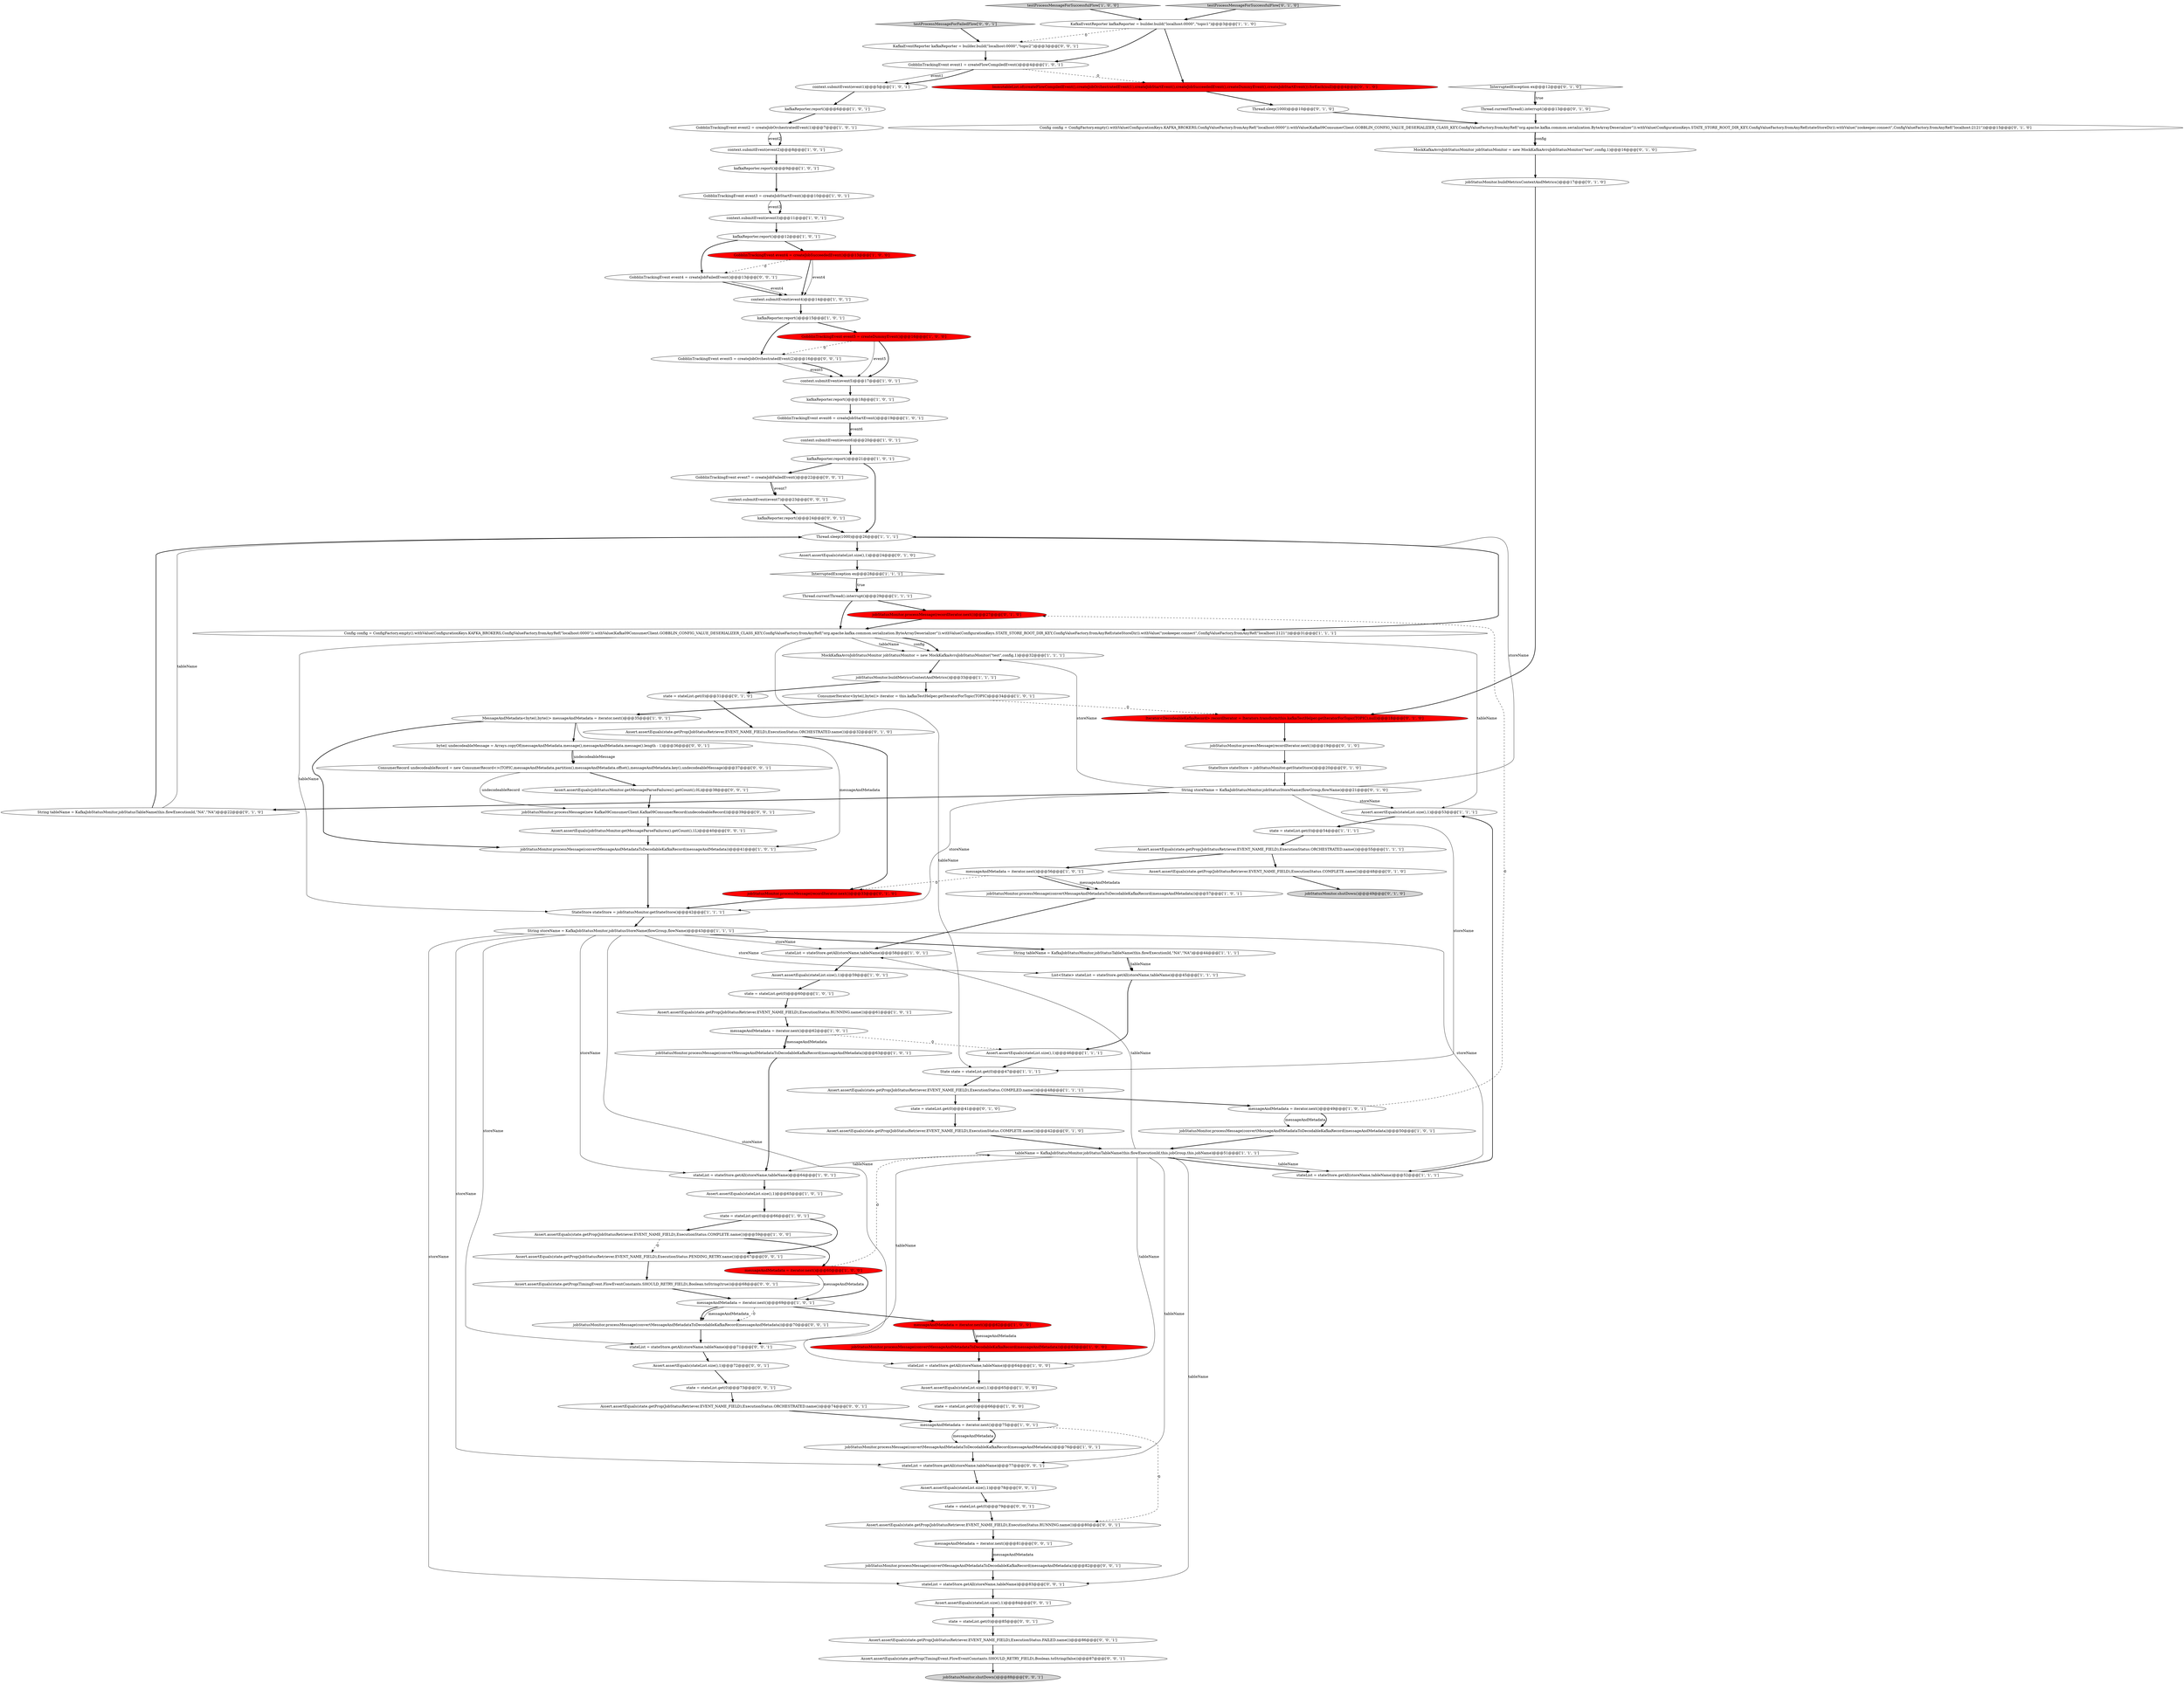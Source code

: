 digraph {
41 [style = filled, label = "GobblinTrackingEvent event3 = createJobStartEvent()@@@10@@@['1', '0', '1']", fillcolor = white, shape = ellipse image = "AAA0AAABBB1BBB"];
23 [style = filled, label = "stateList = stateStore.getAll(storeName,tableName)@@@58@@@['1', '0', '1']", fillcolor = white, shape = ellipse image = "AAA0AAABBB1BBB"];
80 [style = filled, label = "StateStore stateStore = jobStatusMonitor.getStateStore()@@@20@@@['0', '1', '0']", fillcolor = white, shape = ellipse image = "AAA0AAABBB2BBB"];
95 [style = filled, label = "Assert.assertEquals(state.getProp(TimingEvent.FlowEventConstants.SHOULD_RETRY_FIELD),Boolean.toString(true))@@@68@@@['0', '0', '1']", fillcolor = white, shape = ellipse image = "AAA0AAABBB3BBB"];
109 [style = filled, label = "kafkaReporter.report()@@@24@@@['0', '0', '1']", fillcolor = white, shape = ellipse image = "AAA0AAABBB3BBB"];
71 [style = filled, label = "Assert.assertEquals(stateList.size(),1)@@@24@@@['0', '1', '0']", fillcolor = white, shape = ellipse image = "AAA0AAABBB2BBB"];
100 [style = filled, label = "Assert.assertEquals(state.getProp(JobStatusRetriever.EVENT_NAME_FIELD),ExecutionStatus.ORCHESTRATED.name())@@@74@@@['0', '0', '1']", fillcolor = white, shape = ellipse image = "AAA0AAABBB3BBB"];
1 [style = filled, label = "Assert.assertEquals(state.getProp(JobStatusRetriever.EVENT_NAME_FIELD),ExecutionStatus.COMPLETE.name())@@@59@@@['1', '0', '0']", fillcolor = white, shape = ellipse image = "AAA0AAABBB1BBB"];
27 [style = filled, label = "messageAndMetadata = iterator.next()@@@69@@@['1', '0', '1']", fillcolor = white, shape = ellipse image = "AAA0AAABBB1BBB"];
16 [style = filled, label = "jobStatusMonitor.processMessage(convertMessageAndMetadataToDecodableKafkaRecord(messageAndMetadata))@@@41@@@['1', '0', '1']", fillcolor = white, shape = ellipse image = "AAA0AAABBB1BBB"];
55 [style = filled, label = "messageAndMetadata = iterator.next()@@@75@@@['1', '0', '1']", fillcolor = white, shape = ellipse image = "AAA0AAABBB1BBB"];
57 [style = filled, label = "Assert.assertEquals(stateList.size(),1)@@@53@@@['1', '1', '1']", fillcolor = white, shape = ellipse image = "AAA0AAABBB1BBB"];
97 [style = filled, label = "Assert.assertEquals(state.getProp(JobStatusRetriever.EVENT_NAME_FIELD),ExecutionStatus.PENDING_RETRY.name())@@@67@@@['0', '0', '1']", fillcolor = white, shape = ellipse image = "AAA0AAABBB3BBB"];
68 [style = filled, label = "jobStatusMonitor.buildMetricsContextAndMetrics()@@@17@@@['0', '1', '0']", fillcolor = white, shape = ellipse image = "AAA0AAABBB2BBB"];
92 [style = filled, label = "KafkaEventReporter kafkaReporter = builder.build(\"localhost:0000\",\"topic2\")@@@3@@@['0', '0', '1']", fillcolor = white, shape = ellipse image = "AAA0AAABBB3BBB"];
32 [style = filled, label = "kafkaReporter.report()@@@9@@@['1', '0', '1']", fillcolor = white, shape = ellipse image = "AAA0AAABBB1BBB"];
37 [style = filled, label = "StateStore stateStore = jobStatusMonitor.getStateStore()@@@42@@@['1', '1', '1']", fillcolor = white, shape = ellipse image = "AAA0AAABBB1BBB"];
26 [style = filled, label = "String tableName = KafkaJobStatusMonitor.jobStatusTableName(this.flowExecutionId,\"NA\",\"NA\")@@@44@@@['1', '1', '1']", fillcolor = white, shape = ellipse image = "AAA0AAABBB1BBB"];
112 [style = filled, label = "state = stateList.get(0)@@@73@@@['0', '0', '1']", fillcolor = white, shape = ellipse image = "AAA0AAABBB3BBB"];
111 [style = filled, label = "GobblinTrackingEvent event7 = createJobFailedEvent()@@@22@@@['0', '0', '1']", fillcolor = white, shape = ellipse image = "AAA0AAABBB3BBB"];
79 [style = filled, label = "jobStatusMonitor.shutDown()@@@49@@@['0', '1', '0']", fillcolor = lightgray, shape = ellipse image = "AAA0AAABBB2BBB"];
67 [style = filled, label = "InterruptedException ex@@@12@@@['0', '1', '0']", fillcolor = white, shape = diamond image = "AAA0AAABBB2BBB"];
91 [style = filled, label = "stateList = stateStore.getAll(storeName,tableName)@@@77@@@['0', '0', '1']", fillcolor = white, shape = ellipse image = "AAA0AAABBB3BBB"];
44 [style = filled, label = "GobblinTrackingEvent event4 = createJobSucceededEvent()@@@13@@@['1', '0', '0']", fillcolor = red, shape = ellipse image = "AAA1AAABBB1BBB"];
66 [style = filled, label = "jobStatusMonitor.processMessage(recordIterator.next())@@@19@@@['0', '1', '0']", fillcolor = white, shape = ellipse image = "AAA0AAABBB2BBB"];
47 [style = filled, label = "Thread.sleep(1000)@@@26@@@['1', '1', '1']", fillcolor = white, shape = ellipse image = "AAA0AAABBB1BBB"];
89 [style = filled, label = "byte(( undecodeableMessage = Arrays.copyOf(messageAndMetadata.message(),messageAndMetadata.message().length - 1)@@@36@@@['0', '0', '1']", fillcolor = white, shape = ellipse image = "AAA0AAABBB3BBB"];
28 [style = filled, label = "Assert.assertEquals(state.getProp(JobStatusRetriever.EVENT_NAME_FIELD),ExecutionStatus.RUNNING.name())@@@61@@@['1', '0', '1']", fillcolor = white, shape = ellipse image = "AAA0AAABBB1BBB"];
85 [style = filled, label = "Config config = ConfigFactory.empty().withValue(ConfigurationKeys.KAFKA_BROKERS,ConfigValueFactory.fromAnyRef(\"localhost:0000\")).withValue(Kafka09ConsumerClient.GOBBLIN_CONFIG_VALUE_DESERIALIZER_CLASS_KEY,ConfigValueFactory.fromAnyRef(\"org.apache.kafka.common.serialization.ByteArrayDeserializer\")).withValue(ConfigurationKeys.STATE_STORE_ROOT_DIR_KEY,ConfigValueFactory.fromAnyRef(stateStoreDir)).withValue(\"zookeeper.connect\",ConfigValueFactory.fromAnyRef(\"localhost:2121\"))@@@15@@@['0', '1', '0']", fillcolor = white, shape = ellipse image = "AAA0AAABBB2BBB"];
17 [style = filled, label = "context.submitEvent(event6)@@@20@@@['1', '0', '1']", fillcolor = white, shape = ellipse image = "AAA0AAABBB1BBB"];
63 [style = filled, label = "context.submitEvent(event4)@@@14@@@['1', '0', '1']", fillcolor = white, shape = ellipse image = "AAA0AAABBB1BBB"];
38 [style = filled, label = "state = stateList.get(0)@@@54@@@['1', '1', '1']", fillcolor = white, shape = ellipse image = "AAA0AAABBB1BBB"];
7 [style = filled, label = "messageAndMetadata = iterator.next()@@@60@@@['1', '0', '0']", fillcolor = red, shape = ellipse image = "AAA1AAABBB1BBB"];
39 [style = filled, label = "context.submitEvent(event3)@@@11@@@['1', '0', '1']", fillcolor = white, shape = ellipse image = "AAA0AAABBB1BBB"];
11 [style = filled, label = "messageAndMetadata = iterator.next()@@@62@@@['1', '0', '0']", fillcolor = red, shape = ellipse image = "AAA1AAABBB1BBB"];
13 [style = filled, label = "KafkaEventReporter kafkaReporter = builder.build(\"localhost:0000\",\"topic1\")@@@3@@@['1', '1', '0']", fillcolor = white, shape = ellipse image = "AAA0AAABBB1BBB"];
29 [style = filled, label = "jobStatusMonitor.processMessage(convertMessageAndMetadataToDecodableKafkaRecord(messageAndMetadata))@@@63@@@['1', '0', '0']", fillcolor = red, shape = ellipse image = "AAA1AAABBB1BBB"];
113 [style = filled, label = "stateList = stateStore.getAll(storeName,tableName)@@@71@@@['0', '0', '1']", fillcolor = white, shape = ellipse image = "AAA0AAABBB3BBB"];
58 [style = filled, label = "kafkaReporter.report()@@@6@@@['1', '0', '1']", fillcolor = white, shape = ellipse image = "AAA0AAABBB1BBB"];
115 [style = filled, label = "Assert.assertEquals(jobStatusMonitor.getMessageParseFailures().getCount(),0L)@@@38@@@['0', '0', '1']", fillcolor = white, shape = ellipse image = "AAA0AAABBB3BBB"];
77 [style = filled, label = "jobStatusMonitor.processMessage(recordIterator.next())@@@27@@@['0', '1', '0']", fillcolor = red, shape = ellipse image = "AAA1AAABBB2BBB"];
33 [style = filled, label = "Config config = ConfigFactory.empty().withValue(ConfigurationKeys.KAFKA_BROKERS,ConfigValueFactory.fromAnyRef(\"localhost:0000\")).withValue(Kafka09ConsumerClient.GOBBLIN_CONFIG_VALUE_DESERIALIZER_CLASS_KEY,ConfigValueFactory.fromAnyRef(\"org.apache.kafka.common.serialization.ByteArrayDeserializer\")).withValue(ConfigurationKeys.STATE_STORE_ROOT_DIR_KEY,ConfigValueFactory.fromAnyRef(stateStoreDir)).withValue(\"zookeeper.connect\",ConfigValueFactory.fromAnyRef(\"localhost:2121\"))@@@31@@@['1', '1', '1']", fillcolor = white, shape = ellipse image = "AAA0AAABBB1BBB"];
116 [style = filled, label = "jobStatusMonitor.processMessage(convertMessageAndMetadataToDecodableKafkaRecord(messageAndMetadata))@@@70@@@['0', '0', '1']", fillcolor = white, shape = ellipse image = "AAA0AAABBB3BBB"];
22 [style = filled, label = "state = stateList.get(0)@@@60@@@['1', '0', '1']", fillcolor = white, shape = ellipse image = "AAA0AAABBB1BBB"];
74 [style = filled, label = "String tableName = KafkaJobStatusMonitor.jobStatusTableName(this.flowExecutionId,\"NA\",\"NA\")@@@22@@@['0', '1', '0']", fillcolor = white, shape = ellipse image = "AAA0AAABBB2BBB"];
78 [style = filled, label = "Thread.sleep(1000)@@@10@@@['0', '1', '0']", fillcolor = white, shape = ellipse image = "AAA0AAABBB2BBB"];
54 [style = filled, label = "MockKafkaAvroJobStatusMonitor jobStatusMonitor = new MockKafkaAvroJobStatusMonitor(\"test\",config,1)@@@32@@@['1', '1', '1']", fillcolor = white, shape = ellipse image = "AAA0AAABBB1BBB"];
69 [style = filled, label = "state = stateList.get(0)@@@41@@@['0', '1', '0']", fillcolor = white, shape = ellipse image = "AAA0AAABBB2BBB"];
94 [style = filled, label = "Assert.assertEquals(stateList.size(),1)@@@78@@@['0', '0', '1']", fillcolor = white, shape = ellipse image = "AAA0AAABBB3BBB"];
8 [style = filled, label = "GobblinTrackingEvent event6 = createJobStartEvent()@@@19@@@['1', '0', '1']", fillcolor = white, shape = ellipse image = "AAA0AAABBB1BBB"];
48 [style = filled, label = "Assert.assertEquals(stateList.size(),1)@@@46@@@['1', '1', '1']", fillcolor = white, shape = ellipse image = "AAA0AAABBB1BBB"];
50 [style = filled, label = "context.submitEvent(event1)@@@5@@@['1', '0', '1']", fillcolor = white, shape = ellipse image = "AAA0AAABBB1BBB"];
75 [style = filled, label = "jobStatusMonitor.processMessage(recordIterator.next())@@@33@@@['0', '1', '0']", fillcolor = red, shape = ellipse image = "AAA1AAABBB2BBB"];
84 [style = filled, label = "ImmutableList.of(createFlowCompiledEvent(),createJobOrchestratedEvent(1),createJobStartEvent(),createJobSucceededEvent(),createDummyEvent(),createJobStartEvent()).forEach(null)@@@4@@@['0', '1', '0']", fillcolor = red, shape = ellipse image = "AAA1AAABBB2BBB"];
52 [style = filled, label = "List<State> stateList = stateStore.getAll(storeName,tableName)@@@45@@@['1', '1', '1']", fillcolor = white, shape = ellipse image = "AAA0AAABBB1BBB"];
64 [style = filled, label = "Assert.assertEquals(state.getProp(JobStatusRetriever.EVENT_NAME_FIELD),ExecutionStatus.ORCHESTRATED.name())@@@32@@@['0', '1', '0']", fillcolor = white, shape = ellipse image = "AAA0AAABBB2BBB"];
25 [style = filled, label = "messageAndMetadata = iterator.next()@@@49@@@['1', '0', '1']", fillcolor = white, shape = ellipse image = "AAA0AAABBB1BBB"];
90 [style = filled, label = "state = stateList.get(0)@@@79@@@['0', '0', '1']", fillcolor = white, shape = ellipse image = "AAA0AAABBB3BBB"];
9 [style = filled, label = "context.submitEvent(event2)@@@8@@@['1', '0', '1']", fillcolor = white, shape = ellipse image = "AAA0AAABBB1BBB"];
72 [style = filled, label = "state = stateList.get(0)@@@31@@@['0', '1', '0']", fillcolor = white, shape = ellipse image = "AAA0AAABBB2BBB"];
53 [style = filled, label = "String storeName = KafkaJobStatusMonitor.jobStatusStoreName(flowGroup,flowName)@@@43@@@['1', '1', '1']", fillcolor = white, shape = ellipse image = "AAA0AAABBB1BBB"];
62 [style = filled, label = "context.submitEvent(event5)@@@17@@@['1', '0', '1']", fillcolor = white, shape = ellipse image = "AAA0AAABBB1BBB"];
102 [style = filled, label = "jobStatusMonitor.shutDown()@@@88@@@['0', '0', '1']", fillcolor = lightgray, shape = ellipse image = "AAA0AAABBB3BBB"];
3 [style = filled, label = "state = stateList.get(0)@@@66@@@['1', '0', '0']", fillcolor = white, shape = ellipse image = "AAA0AAABBB1BBB"];
43 [style = filled, label = "stateList = stateStore.getAll(storeName,tableName)@@@52@@@['1', '1', '1']", fillcolor = white, shape = ellipse image = "AAA0AAABBB1BBB"];
101 [style = filled, label = "Assert.assertEquals(state.getProp(JobStatusRetriever.EVENT_NAME_FIELD),ExecutionStatus.RUNNING.name())@@@80@@@['0', '0', '1']", fillcolor = white, shape = ellipse image = "AAA0AAABBB3BBB"];
42 [style = filled, label = "kafkaReporter.report()@@@18@@@['1', '0', '1']", fillcolor = white, shape = ellipse image = "AAA0AAABBB1BBB"];
82 [style = filled, label = "Iterator<DecodeableKafkaRecord> recordIterator = Iterators.transform(this.kafkaTestHelper.getIteratorForTopic(TOPIC),null)@@@18@@@['0', '1', '0']", fillcolor = red, shape = ellipse image = "AAA1AAABBB2BBB"];
93 [style = filled, label = "stateList = stateStore.getAll(storeName,tableName)@@@83@@@['0', '0', '1']", fillcolor = white, shape = ellipse image = "AAA0AAABBB3BBB"];
81 [style = filled, label = "MockKafkaAvroJobStatusMonitor jobStatusMonitor = new MockKafkaAvroJobStatusMonitor(\"test\",config,1)@@@16@@@['0', '1', '0']", fillcolor = white, shape = ellipse image = "AAA0AAABBB2BBB"];
110 [style = filled, label = "messageAndMetadata = iterator.next()@@@81@@@['0', '0', '1']", fillcolor = white, shape = ellipse image = "AAA0AAABBB3BBB"];
73 [style = filled, label = "Assert.assertEquals(state.getProp(JobStatusRetriever.EVENT_NAME_FIELD),ExecutionStatus.COMPLETE.name())@@@48@@@['0', '1', '0']", fillcolor = white, shape = ellipse image = "AAA0AAABBB2BBB"];
105 [style = filled, label = "jobStatusMonitor.processMessage(new Kafka09ConsumerClient.Kafka09ConsumerRecord(undecodeableRecord))@@@39@@@['0', '0', '1']", fillcolor = white, shape = ellipse image = "AAA0AAABBB3BBB"];
20 [style = filled, label = "testProcessMessageForSuccessfulFlow['1', '0', '0']", fillcolor = lightgray, shape = diamond image = "AAA0AAABBB1BBB"];
61 [style = filled, label = "GobblinTrackingEvent event1 = createFlowCompiledEvent()@@@4@@@['1', '0', '1']", fillcolor = white, shape = ellipse image = "AAA0AAABBB1BBB"];
65 [style = filled, label = "Thread.currentThread().interrupt()@@@13@@@['0', '1', '0']", fillcolor = white, shape = ellipse image = "AAA0AAABBB2BBB"];
56 [style = filled, label = "tableName = KafkaJobStatusMonitor.jobStatusTableName(this.flowExecutionId,this.jobGroup,this.jobName)@@@51@@@['1', '1', '1']", fillcolor = white, shape = ellipse image = "AAA0AAABBB1BBB"];
14 [style = filled, label = "state = stateList.get(0)@@@66@@@['1', '0', '1']", fillcolor = white, shape = ellipse image = "AAA0AAABBB1BBB"];
88 [style = filled, label = "GobblinTrackingEvent event4 = createJobFailedEvent()@@@13@@@['0', '0', '1']", fillcolor = white, shape = ellipse image = "AAA0AAABBB3BBB"];
2 [style = filled, label = "GobblinTrackingEvent event5 = createDummyEvent()@@@16@@@['1', '0', '0']", fillcolor = red, shape = ellipse image = "AAA1AAABBB1BBB"];
59 [style = filled, label = "kafkaReporter.report()@@@12@@@['1', '0', '1']", fillcolor = white, shape = ellipse image = "AAA0AAABBB1BBB"];
70 [style = filled, label = "Assert.assertEquals(state.getProp(JobStatusRetriever.EVENT_NAME_FIELD),ExecutionStatus.COMPLETE.name())@@@42@@@['0', '1', '0']", fillcolor = white, shape = ellipse image = "AAA0AAABBB2BBB"];
35 [style = filled, label = "ConsumerIterator<byte((,byte((> iterator = this.kafkaTestHelper.getIteratorForTopic(TOPIC)@@@34@@@['1', '0', '1']", fillcolor = white, shape = ellipse image = "AAA0AAABBB1BBB"];
60 [style = filled, label = "kafkaReporter.report()@@@15@@@['1', '0', '1']", fillcolor = white, shape = ellipse image = "AAA0AAABBB1BBB"];
6 [style = filled, label = "jobStatusMonitor.processMessage(convertMessageAndMetadataToDecodableKafkaRecord(messageAndMetadata))@@@76@@@['1', '0', '1']", fillcolor = white, shape = ellipse image = "AAA0AAABBB1BBB"];
4 [style = filled, label = "jobStatusMonitor.buildMetricsContextAndMetrics()@@@33@@@['1', '1', '1']", fillcolor = white, shape = ellipse image = "AAA0AAABBB1BBB"];
36 [style = filled, label = "jobStatusMonitor.processMessage(convertMessageAndMetadataToDecodableKafkaRecord(messageAndMetadata))@@@63@@@['1', '0', '1']", fillcolor = white, shape = ellipse image = "AAA0AAABBB1BBB"];
108 [style = filled, label = "GobblinTrackingEvent event5 = createJobOrchestratedEvent(2)@@@16@@@['0', '0', '1']", fillcolor = white, shape = ellipse image = "AAA0AAABBB3BBB"];
12 [style = filled, label = "jobStatusMonitor.processMessage(convertMessageAndMetadataToDecodableKafkaRecord(messageAndMetadata))@@@50@@@['1', '0', '1']", fillcolor = white, shape = ellipse image = "AAA0AAABBB1BBB"];
15 [style = filled, label = "messageAndMetadata = iterator.next()@@@62@@@['1', '0', '1']", fillcolor = white, shape = ellipse image = "AAA0AAABBB1BBB"];
87 [style = filled, label = "jobStatusMonitor.processMessage(convertMessageAndMetadataToDecodableKafkaRecord(messageAndMetadata))@@@82@@@['0', '0', '1']", fillcolor = white, shape = ellipse image = "AAA0AAABBB3BBB"];
5 [style = filled, label = "State state = stateList.get(0)@@@47@@@['1', '1', '1']", fillcolor = white, shape = ellipse image = "AAA0AAABBB1BBB"];
96 [style = filled, label = "Assert.assertEquals(state.getProp(JobStatusRetriever.EVENT_NAME_FIELD),ExecutionStatus.FAILED.name())@@@86@@@['0', '0', '1']", fillcolor = white, shape = ellipse image = "AAA0AAABBB3BBB"];
45 [style = filled, label = "GobblinTrackingEvent event2 = createJobOrchestratedEvent(1)@@@7@@@['1', '0', '1']", fillcolor = white, shape = ellipse image = "AAA0AAABBB1BBB"];
104 [style = filled, label = "state = stateList.get(0)@@@85@@@['0', '0', '1']", fillcolor = white, shape = ellipse image = "AAA0AAABBB3BBB"];
86 [style = filled, label = "Assert.assertEquals(jobStatusMonitor.getMessageParseFailures().getCount(),1L)@@@40@@@['0', '0', '1']", fillcolor = white, shape = ellipse image = "AAA0AAABBB3BBB"];
83 [style = filled, label = "testProcessMessageForSuccessfulFlow['0', '1', '0']", fillcolor = lightgray, shape = diamond image = "AAA0AAABBB2BBB"];
99 [style = filled, label = "testProcessMessageForFailedFlow['0', '0', '1']", fillcolor = lightgray, shape = diamond image = "AAA0AAABBB3BBB"];
46 [style = filled, label = "stateList = stateStore.getAll(storeName,tableName)@@@64@@@['1', '0', '1']", fillcolor = white, shape = ellipse image = "AAA0AAABBB1BBB"];
114 [style = filled, label = "Assert.assertEquals(stateList.size(),1)@@@72@@@['0', '0', '1']", fillcolor = white, shape = ellipse image = "AAA0AAABBB3BBB"];
0 [style = filled, label = "InterruptedException ex@@@28@@@['1', '1', '1']", fillcolor = white, shape = diamond image = "AAA0AAABBB1BBB"];
98 [style = filled, label = "Assert.assertEquals(state.getProp(TimingEvent.FlowEventConstants.SHOULD_RETRY_FIELD),Boolean.toString(false))@@@87@@@['0', '0', '1']", fillcolor = white, shape = ellipse image = "AAA0AAABBB3BBB"];
107 [style = filled, label = "context.submitEvent(event7)@@@23@@@['0', '0', '1']", fillcolor = white, shape = ellipse image = "AAA0AAABBB3BBB"];
49 [style = filled, label = "kafkaReporter.report()@@@21@@@['1', '0', '1']", fillcolor = white, shape = ellipse image = "AAA0AAABBB1BBB"];
10 [style = filled, label = "Assert.assertEquals(state.getProp(JobStatusRetriever.EVENT_NAME_FIELD),ExecutionStatus.COMPILED.name())@@@48@@@['1', '1', '1']", fillcolor = white, shape = ellipse image = "AAA0AAABBB1BBB"];
51 [style = filled, label = "messageAndMetadata = iterator.next()@@@56@@@['1', '0', '1']", fillcolor = white, shape = ellipse image = "AAA0AAABBB1BBB"];
76 [style = filled, label = "String storeName = KafkaJobStatusMonitor.jobStatusStoreName(flowGroup,flowName)@@@21@@@['0', '1', '0']", fillcolor = white, shape = ellipse image = "AAA0AAABBB2BBB"];
40 [style = filled, label = "Assert.assertEquals(stateList.size(),1)@@@59@@@['1', '0', '1']", fillcolor = white, shape = ellipse image = "AAA0AAABBB1BBB"];
34 [style = filled, label = "MessageAndMetadata<byte((,byte((> messageAndMetadata = iterator.next()@@@35@@@['1', '0', '1']", fillcolor = white, shape = ellipse image = "AAA0AAABBB1BBB"];
19 [style = filled, label = "Assert.assertEquals(stateList.size(),1)@@@65@@@['1', '0', '0']", fillcolor = white, shape = ellipse image = "AAA0AAABBB1BBB"];
24 [style = filled, label = "stateList = stateStore.getAll(storeName,tableName)@@@64@@@['1', '0', '0']", fillcolor = white, shape = ellipse image = "AAA0AAABBB1BBB"];
30 [style = filled, label = "jobStatusMonitor.processMessage(convertMessageAndMetadataToDecodableKafkaRecord(messageAndMetadata))@@@57@@@['1', '0', '1']", fillcolor = white, shape = ellipse image = "AAA0AAABBB1BBB"];
106 [style = filled, label = "ConsumerRecord undecodeableRecord = new ConsumerRecord<>(TOPIC,messageAndMetadata.partition(),messageAndMetadata.offset(),messageAndMetadata.key(),undecodeableMessage)@@@37@@@['0', '0', '1']", fillcolor = white, shape = ellipse image = "AAA0AAABBB3BBB"];
103 [style = filled, label = "Assert.assertEquals(stateList.size(),1)@@@84@@@['0', '0', '1']", fillcolor = white, shape = ellipse image = "AAA0AAABBB3BBB"];
21 [style = filled, label = "Assert.assertEquals(state.getProp(JobStatusRetriever.EVENT_NAME_FIELD),ExecutionStatus.ORCHESTRATED.name())@@@55@@@['1', '1', '1']", fillcolor = white, shape = ellipse image = "AAA0AAABBB1BBB"];
18 [style = filled, label = "Thread.currentThread().interrupt()@@@29@@@['1', '1', '1']", fillcolor = white, shape = ellipse image = "AAA0AAABBB1BBB"];
31 [style = filled, label = "Assert.assertEquals(stateList.size(),1)@@@65@@@['1', '0', '1']", fillcolor = white, shape = ellipse image = "AAA0AAABBB1BBB"];
110->87 [style = solid, label="messageAndMetadata"];
6->91 [style = bold, label=""];
7->27 [style = solid, label="messageAndMetadata"];
53->93 [style = solid, label="storeName"];
16->37 [style = bold, label=""];
41->39 [style = solid, label="event3"];
56->43 [style = solid, label="tableName"];
21->51 [style = bold, label=""];
27->116 [style = dashed, label="0"];
44->63 [style = bold, label=""];
76->37 [style = solid, label="storeName"];
39->59 [style = bold, label=""];
101->110 [style = bold, label=""];
11->29 [style = bold, label=""];
46->31 [style = bold, label=""];
76->54 [style = solid, label="storeName"];
105->86 [style = bold, label=""];
47->33 [style = bold, label=""];
7->56 [style = dashed, label="0"];
88->63 [style = bold, label=""];
74->47 [style = solid, label="tableName"];
59->88 [style = bold, label=""];
37->53 [style = bold, label=""];
103->104 [style = bold, label=""];
89->106 [style = bold, label=""];
62->42 [style = bold, label=""];
56->46 [style = solid, label="tableName"];
76->57 [style = solid, label="storeName"];
44->63 [style = solid, label="event4"];
40->22 [style = bold, label=""];
66->80 [style = bold, label=""];
57->38 [style = bold, label=""];
33->54 [style = solid, label="tableName"];
1->97 [style = dashed, label="0"];
53->52 [style = solid, label="storeName"];
19->3 [style = bold, label=""];
13->84 [style = bold, label=""];
21->73 [style = bold, label=""];
116->113 [style = bold, label=""];
56->43 [style = bold, label=""];
83->13 [style = bold, label=""];
31->14 [style = bold, label=""];
5->10 [style = bold, label=""];
34->16 [style = solid, label="messageAndMetadata"];
53->43 [style = solid, label="storeName"];
53->46 [style = solid, label="storeName"];
24->19 [style = bold, label=""];
14->97 [style = bold, label=""];
89->106 [style = solid, label="undecodeableMessage"];
45->9 [style = solid, label="event2"];
51->75 [style = dashed, label="0"];
9->32 [style = bold, label=""];
108->62 [style = solid, label="event5"];
68->82 [style = bold, label=""];
51->30 [style = bold, label=""];
56->24 [style = solid, label="tableName"];
84->78 [style = bold, label=""];
74->47 [style = bold, label=""];
65->85 [style = bold, label=""];
73->79 [style = bold, label=""];
53->113 [style = solid, label="storeName"];
82->66 [style = bold, label=""];
64->75 [style = bold, label=""];
11->29 [style = solid, label="messageAndMetadata"];
4->72 [style = bold, label=""];
15->36 [style = solid, label="messageAndMetadata"];
8->17 [style = bold, label=""];
61->50 [style = solid, label="event1"];
113->114 [style = bold, label=""];
36->46 [style = bold, label=""];
51->30 [style = solid, label="messageAndMetadata"];
94->90 [style = bold, label=""];
114->112 [style = bold, label=""];
27->11 [style = bold, label=""];
93->103 [style = bold, label=""];
10->25 [style = bold, label=""];
81->68 [style = bold, label=""];
108->62 [style = bold, label=""];
49->111 [style = bold, label=""];
52->48 [style = bold, label=""];
34->89 [style = bold, label=""];
13->61 [style = bold, label=""];
110->87 [style = bold, label=""];
107->109 [style = bold, label=""];
92->61 [style = bold, label=""];
53->91 [style = solid, label="storeName"];
80->76 [style = bold, label=""];
48->5 [style = bold, label=""];
109->47 [style = bold, label=""];
59->44 [style = bold, label=""];
35->34 [style = bold, label=""];
72->64 [style = bold, label=""];
15->36 [style = bold, label=""];
53->23 [style = solid, label="storeName"];
67->65 [style = dotted, label="true"];
33->5 [style = solid, label="tableName"];
44->88 [style = dashed, label="0"];
20->13 [style = bold, label=""];
0->18 [style = dotted, label="true"];
60->2 [style = bold, label=""];
50->58 [style = bold, label=""];
33->54 [style = solid, label="config"];
42->8 [style = bold, label=""];
18->33 [style = bold, label=""];
86->16 [style = bold, label=""];
96->98 [style = bold, label=""];
78->85 [style = bold, label=""];
15->48 [style = dashed, label="0"];
22->28 [style = bold, label=""];
106->105 [style = solid, label="undecodeableRecord"];
56->113 [style = solid, label="tableName"];
3->55 [style = bold, label=""];
1->7 [style = bold, label=""];
112->100 [style = bold, label=""];
25->77 [style = dashed, label="0"];
56->23 [style = solid, label="tableName"];
18->77 [style = bold, label=""];
76->74 [style = bold, label=""];
26->52 [style = bold, label=""];
97->95 [style = bold, label=""];
71->0 [style = bold, label=""];
63->60 [style = bold, label=""];
75->37 [style = bold, label=""];
17->49 [style = bold, label=""];
12->56 [style = bold, label=""];
33->37 [style = solid, label="tableName"];
27->116 [style = bold, label=""];
34->16 [style = bold, label=""];
33->57 [style = solid, label="tableName"];
53->26 [style = bold, label=""];
2->108 [style = dashed, label="0"];
111->107 [style = bold, label=""];
85->81 [style = bold, label=""];
2->62 [style = solid, label="event5"];
98->102 [style = bold, label=""];
55->6 [style = bold, label=""];
0->18 [style = bold, label=""];
32->41 [style = bold, label=""];
70->56 [style = bold, label=""];
8->17 [style = solid, label="event6"];
76->5 [style = solid, label="storeName"];
85->81 [style = solid, label="config"];
87->93 [style = bold, label=""];
45->9 [style = bold, label=""];
61->84 [style = dashed, label="0"];
4->35 [style = bold, label=""];
111->107 [style = solid, label="event7"];
55->101 [style = dashed, label="0"];
28->15 [style = bold, label=""];
43->57 [style = bold, label=""];
25->12 [style = solid, label="messageAndMetadata"];
104->96 [style = bold, label=""];
30->23 [style = bold, label=""];
106->115 [style = bold, label=""];
88->63 [style = solid, label="event4"];
54->4 [style = bold, label=""];
67->65 [style = bold, label=""];
100->55 [style = bold, label=""];
13->92 [style = dashed, label="0"];
14->1 [style = bold, label=""];
47->71 [style = bold, label=""];
95->27 [style = bold, label=""];
49->47 [style = bold, label=""];
56->93 [style = solid, label="tableName"];
90->101 [style = bold, label=""];
35->82 [style = dashed, label="0"];
25->12 [style = bold, label=""];
27->116 [style = solid, label="messageAndMetadata"];
23->40 [style = bold, label=""];
76->47 [style = solid, label="storeName"];
26->52 [style = solid, label="tableName"];
56->91 [style = solid, label="tableName"];
10->69 [style = bold, label=""];
58->45 [style = bold, label=""];
99->92 [style = bold, label=""];
61->50 [style = bold, label=""];
77->33 [style = bold, label=""];
7->27 [style = bold, label=""];
60->108 [style = bold, label=""];
53->24 [style = solid, label="storeName"];
38->21 [style = bold, label=""];
115->105 [style = bold, label=""];
55->6 [style = solid, label="messageAndMetadata"];
69->70 [style = bold, label=""];
41->39 [style = bold, label=""];
29->24 [style = bold, label=""];
33->54 [style = bold, label=""];
91->94 [style = bold, label=""];
2->62 [style = bold, label=""];
}

